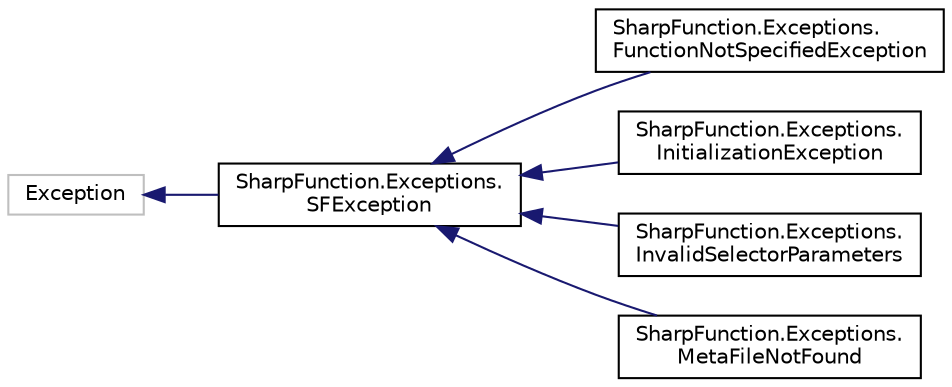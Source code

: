 digraph "Graphical Class Hierarchy"
{
 // LATEX_PDF_SIZE
  edge [fontname="Helvetica",fontsize="10",labelfontname="Helvetica",labelfontsize="10"];
  node [fontname="Helvetica",fontsize="10",shape=record];
  rankdir="LR";
  Node23 [label="Exception",height=0.2,width=0.4,color="grey75", fillcolor="white", style="filled",tooltip=" "];
  Node23 -> Node0 [dir="back",color="midnightblue",fontsize="10",style="solid",fontname="Helvetica"];
  Node0 [label="SharpFunction.Exceptions.\lSFException",height=0.2,width=0.4,color="black", fillcolor="white", style="filled",URL="$class_sharp_function_1_1_exceptions_1_1_s_f_exception.html",tooltip="Represents main class for SharpFunction exceptions inheritance"];
  Node0 -> Node1 [dir="back",color="midnightblue",fontsize="10",style="solid",fontname="Helvetica"];
  Node1 [label="SharpFunction.Exceptions.\lFunctionNotSpecifiedException",height=0.2,width=0.4,color="black", fillcolor="white", style="filled",URL="$class_sharp_function_1_1_exceptions_1_1_function_not_specified_exception.html",tooltip="Occurs when function is not specified"];
  Node0 -> Node2 [dir="back",color="midnightblue",fontsize="10",style="solid",fontname="Helvetica"];
  Node2 [label="SharpFunction.Exceptions.\lInitializationException",height=0.2,width=0.4,color="black", fillcolor="white", style="filled",URL="$class_sharp_function_1_1_exceptions_1_1_initialization_exception.html",tooltip="Thrown when initialization did not yet began but post-init method was invoked"];
  Node0 -> Node3 [dir="back",color="midnightblue",fontsize="10",style="solid",fontname="Helvetica"];
  Node3 [label="SharpFunction.Exceptions.\lInvalidSelectorParameters",height=0.2,width=0.4,color="black", fillcolor="white", style="filled",URL="$class_sharp_function_1_1_exceptions_1_1_invalid_selector_parameters.html",tooltip=" "];
  Node0 -> Node4 [dir="back",color="midnightblue",fontsize="10",style="solid",fontname="Helvetica"];
  Node4 [label="SharpFunction.Exceptions.\lMetaFileNotFound",height=0.2,width=0.4,color="black", fillcolor="white", style="filled",URL="$class_sharp_function_1_1_exceptions_1_1_meta_file_not_found.html",tooltip="Thrown when could not find .sfmeta file in project"];
}
